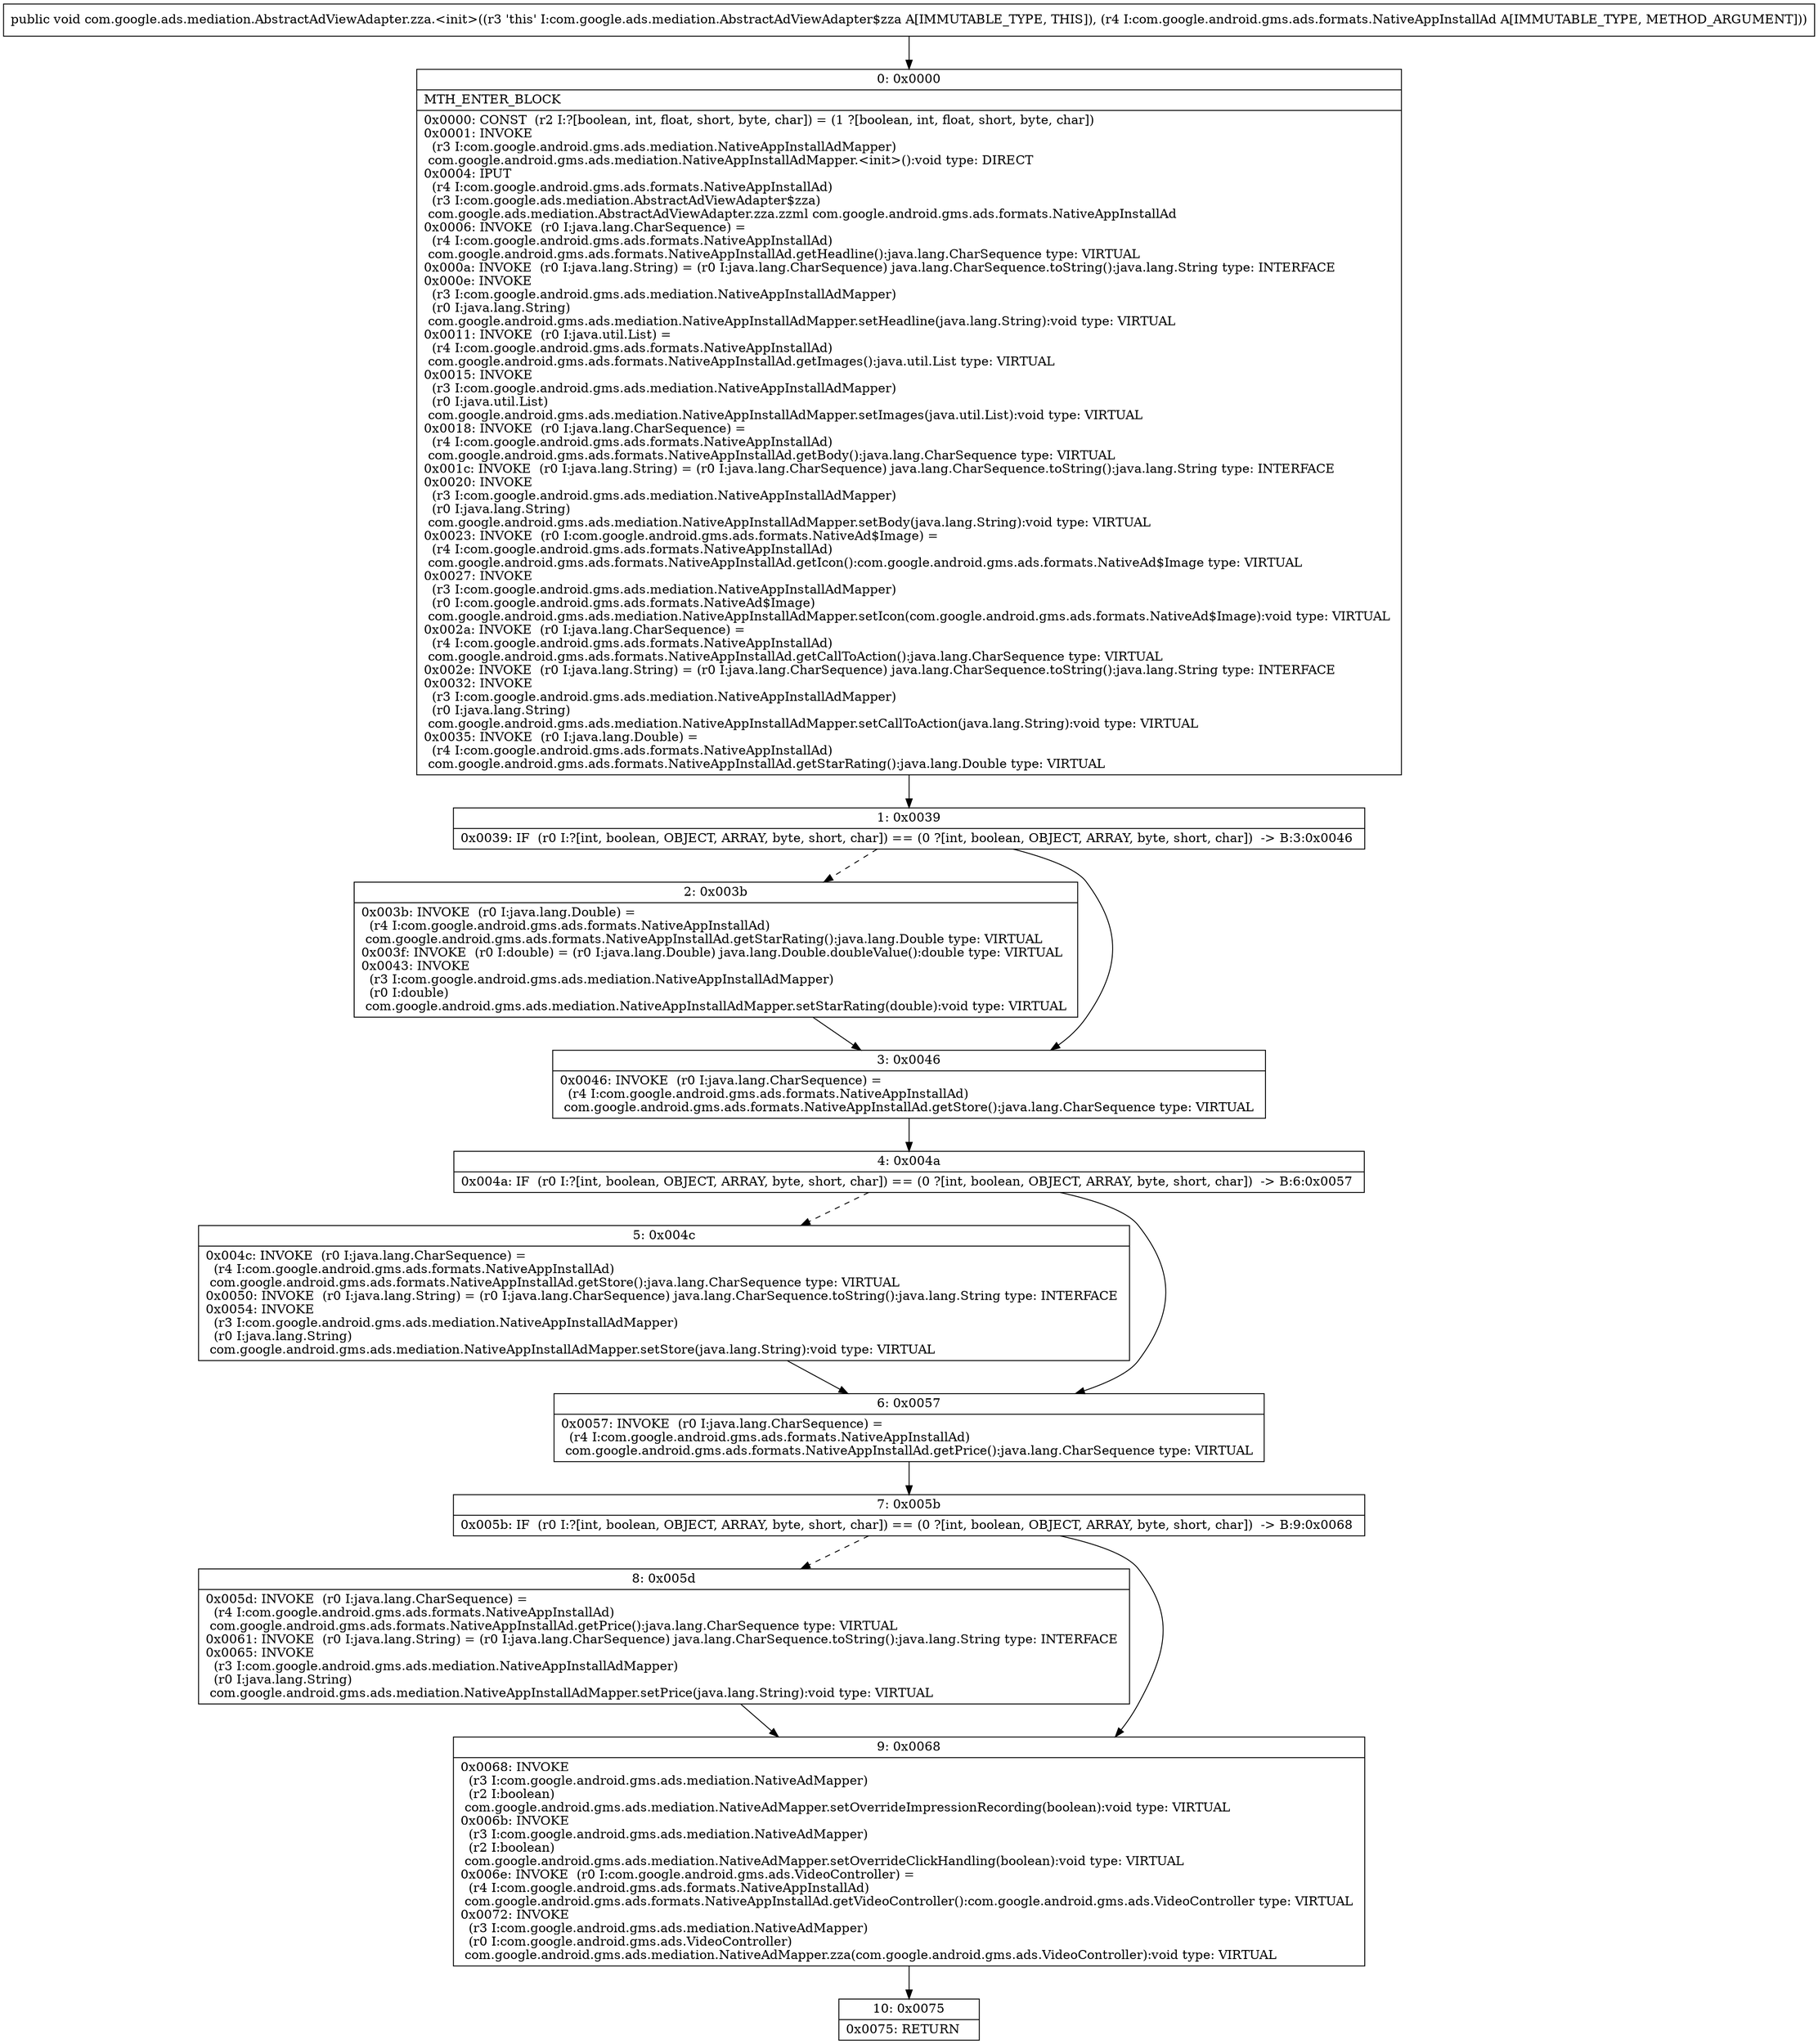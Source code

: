 digraph "CFG forcom.google.ads.mediation.AbstractAdViewAdapter.zza.\<init\>(Lcom\/google\/android\/gms\/ads\/formats\/NativeAppInstallAd;)V" {
Node_0 [shape=record,label="{0\:\ 0x0000|MTH_ENTER_BLOCK\l|0x0000: CONST  (r2 I:?[boolean, int, float, short, byte, char]) = (1 ?[boolean, int, float, short, byte, char]) \l0x0001: INVOKE  \l  (r3 I:com.google.android.gms.ads.mediation.NativeAppInstallAdMapper)\l com.google.android.gms.ads.mediation.NativeAppInstallAdMapper.\<init\>():void type: DIRECT \l0x0004: IPUT  \l  (r4 I:com.google.android.gms.ads.formats.NativeAppInstallAd)\l  (r3 I:com.google.ads.mediation.AbstractAdViewAdapter$zza)\l com.google.ads.mediation.AbstractAdViewAdapter.zza.zzml com.google.android.gms.ads.formats.NativeAppInstallAd \l0x0006: INVOKE  (r0 I:java.lang.CharSequence) = \l  (r4 I:com.google.android.gms.ads.formats.NativeAppInstallAd)\l com.google.android.gms.ads.formats.NativeAppInstallAd.getHeadline():java.lang.CharSequence type: VIRTUAL \l0x000a: INVOKE  (r0 I:java.lang.String) = (r0 I:java.lang.CharSequence) java.lang.CharSequence.toString():java.lang.String type: INTERFACE \l0x000e: INVOKE  \l  (r3 I:com.google.android.gms.ads.mediation.NativeAppInstallAdMapper)\l  (r0 I:java.lang.String)\l com.google.android.gms.ads.mediation.NativeAppInstallAdMapper.setHeadline(java.lang.String):void type: VIRTUAL \l0x0011: INVOKE  (r0 I:java.util.List) = \l  (r4 I:com.google.android.gms.ads.formats.NativeAppInstallAd)\l com.google.android.gms.ads.formats.NativeAppInstallAd.getImages():java.util.List type: VIRTUAL \l0x0015: INVOKE  \l  (r3 I:com.google.android.gms.ads.mediation.NativeAppInstallAdMapper)\l  (r0 I:java.util.List)\l com.google.android.gms.ads.mediation.NativeAppInstallAdMapper.setImages(java.util.List):void type: VIRTUAL \l0x0018: INVOKE  (r0 I:java.lang.CharSequence) = \l  (r4 I:com.google.android.gms.ads.formats.NativeAppInstallAd)\l com.google.android.gms.ads.formats.NativeAppInstallAd.getBody():java.lang.CharSequence type: VIRTUAL \l0x001c: INVOKE  (r0 I:java.lang.String) = (r0 I:java.lang.CharSequence) java.lang.CharSequence.toString():java.lang.String type: INTERFACE \l0x0020: INVOKE  \l  (r3 I:com.google.android.gms.ads.mediation.NativeAppInstallAdMapper)\l  (r0 I:java.lang.String)\l com.google.android.gms.ads.mediation.NativeAppInstallAdMapper.setBody(java.lang.String):void type: VIRTUAL \l0x0023: INVOKE  (r0 I:com.google.android.gms.ads.formats.NativeAd$Image) = \l  (r4 I:com.google.android.gms.ads.formats.NativeAppInstallAd)\l com.google.android.gms.ads.formats.NativeAppInstallAd.getIcon():com.google.android.gms.ads.formats.NativeAd$Image type: VIRTUAL \l0x0027: INVOKE  \l  (r3 I:com.google.android.gms.ads.mediation.NativeAppInstallAdMapper)\l  (r0 I:com.google.android.gms.ads.formats.NativeAd$Image)\l com.google.android.gms.ads.mediation.NativeAppInstallAdMapper.setIcon(com.google.android.gms.ads.formats.NativeAd$Image):void type: VIRTUAL \l0x002a: INVOKE  (r0 I:java.lang.CharSequence) = \l  (r4 I:com.google.android.gms.ads.formats.NativeAppInstallAd)\l com.google.android.gms.ads.formats.NativeAppInstallAd.getCallToAction():java.lang.CharSequence type: VIRTUAL \l0x002e: INVOKE  (r0 I:java.lang.String) = (r0 I:java.lang.CharSequence) java.lang.CharSequence.toString():java.lang.String type: INTERFACE \l0x0032: INVOKE  \l  (r3 I:com.google.android.gms.ads.mediation.NativeAppInstallAdMapper)\l  (r0 I:java.lang.String)\l com.google.android.gms.ads.mediation.NativeAppInstallAdMapper.setCallToAction(java.lang.String):void type: VIRTUAL \l0x0035: INVOKE  (r0 I:java.lang.Double) = \l  (r4 I:com.google.android.gms.ads.formats.NativeAppInstallAd)\l com.google.android.gms.ads.formats.NativeAppInstallAd.getStarRating():java.lang.Double type: VIRTUAL \l}"];
Node_1 [shape=record,label="{1\:\ 0x0039|0x0039: IF  (r0 I:?[int, boolean, OBJECT, ARRAY, byte, short, char]) == (0 ?[int, boolean, OBJECT, ARRAY, byte, short, char])  \-\> B:3:0x0046 \l}"];
Node_2 [shape=record,label="{2\:\ 0x003b|0x003b: INVOKE  (r0 I:java.lang.Double) = \l  (r4 I:com.google.android.gms.ads.formats.NativeAppInstallAd)\l com.google.android.gms.ads.formats.NativeAppInstallAd.getStarRating():java.lang.Double type: VIRTUAL \l0x003f: INVOKE  (r0 I:double) = (r0 I:java.lang.Double) java.lang.Double.doubleValue():double type: VIRTUAL \l0x0043: INVOKE  \l  (r3 I:com.google.android.gms.ads.mediation.NativeAppInstallAdMapper)\l  (r0 I:double)\l com.google.android.gms.ads.mediation.NativeAppInstallAdMapper.setStarRating(double):void type: VIRTUAL \l}"];
Node_3 [shape=record,label="{3\:\ 0x0046|0x0046: INVOKE  (r0 I:java.lang.CharSequence) = \l  (r4 I:com.google.android.gms.ads.formats.NativeAppInstallAd)\l com.google.android.gms.ads.formats.NativeAppInstallAd.getStore():java.lang.CharSequence type: VIRTUAL \l}"];
Node_4 [shape=record,label="{4\:\ 0x004a|0x004a: IF  (r0 I:?[int, boolean, OBJECT, ARRAY, byte, short, char]) == (0 ?[int, boolean, OBJECT, ARRAY, byte, short, char])  \-\> B:6:0x0057 \l}"];
Node_5 [shape=record,label="{5\:\ 0x004c|0x004c: INVOKE  (r0 I:java.lang.CharSequence) = \l  (r4 I:com.google.android.gms.ads.formats.NativeAppInstallAd)\l com.google.android.gms.ads.formats.NativeAppInstallAd.getStore():java.lang.CharSequence type: VIRTUAL \l0x0050: INVOKE  (r0 I:java.lang.String) = (r0 I:java.lang.CharSequence) java.lang.CharSequence.toString():java.lang.String type: INTERFACE \l0x0054: INVOKE  \l  (r3 I:com.google.android.gms.ads.mediation.NativeAppInstallAdMapper)\l  (r0 I:java.lang.String)\l com.google.android.gms.ads.mediation.NativeAppInstallAdMapper.setStore(java.lang.String):void type: VIRTUAL \l}"];
Node_6 [shape=record,label="{6\:\ 0x0057|0x0057: INVOKE  (r0 I:java.lang.CharSequence) = \l  (r4 I:com.google.android.gms.ads.formats.NativeAppInstallAd)\l com.google.android.gms.ads.formats.NativeAppInstallAd.getPrice():java.lang.CharSequence type: VIRTUAL \l}"];
Node_7 [shape=record,label="{7\:\ 0x005b|0x005b: IF  (r0 I:?[int, boolean, OBJECT, ARRAY, byte, short, char]) == (0 ?[int, boolean, OBJECT, ARRAY, byte, short, char])  \-\> B:9:0x0068 \l}"];
Node_8 [shape=record,label="{8\:\ 0x005d|0x005d: INVOKE  (r0 I:java.lang.CharSequence) = \l  (r4 I:com.google.android.gms.ads.formats.NativeAppInstallAd)\l com.google.android.gms.ads.formats.NativeAppInstallAd.getPrice():java.lang.CharSequence type: VIRTUAL \l0x0061: INVOKE  (r0 I:java.lang.String) = (r0 I:java.lang.CharSequence) java.lang.CharSequence.toString():java.lang.String type: INTERFACE \l0x0065: INVOKE  \l  (r3 I:com.google.android.gms.ads.mediation.NativeAppInstallAdMapper)\l  (r0 I:java.lang.String)\l com.google.android.gms.ads.mediation.NativeAppInstallAdMapper.setPrice(java.lang.String):void type: VIRTUAL \l}"];
Node_9 [shape=record,label="{9\:\ 0x0068|0x0068: INVOKE  \l  (r3 I:com.google.android.gms.ads.mediation.NativeAdMapper)\l  (r2 I:boolean)\l com.google.android.gms.ads.mediation.NativeAdMapper.setOverrideImpressionRecording(boolean):void type: VIRTUAL \l0x006b: INVOKE  \l  (r3 I:com.google.android.gms.ads.mediation.NativeAdMapper)\l  (r2 I:boolean)\l com.google.android.gms.ads.mediation.NativeAdMapper.setOverrideClickHandling(boolean):void type: VIRTUAL \l0x006e: INVOKE  (r0 I:com.google.android.gms.ads.VideoController) = \l  (r4 I:com.google.android.gms.ads.formats.NativeAppInstallAd)\l com.google.android.gms.ads.formats.NativeAppInstallAd.getVideoController():com.google.android.gms.ads.VideoController type: VIRTUAL \l0x0072: INVOKE  \l  (r3 I:com.google.android.gms.ads.mediation.NativeAdMapper)\l  (r0 I:com.google.android.gms.ads.VideoController)\l com.google.android.gms.ads.mediation.NativeAdMapper.zza(com.google.android.gms.ads.VideoController):void type: VIRTUAL \l}"];
Node_10 [shape=record,label="{10\:\ 0x0075|0x0075: RETURN   \l}"];
MethodNode[shape=record,label="{public void com.google.ads.mediation.AbstractAdViewAdapter.zza.\<init\>((r3 'this' I:com.google.ads.mediation.AbstractAdViewAdapter$zza A[IMMUTABLE_TYPE, THIS]), (r4 I:com.google.android.gms.ads.formats.NativeAppInstallAd A[IMMUTABLE_TYPE, METHOD_ARGUMENT])) }"];
MethodNode -> Node_0;
Node_0 -> Node_1;
Node_1 -> Node_2[style=dashed];
Node_1 -> Node_3;
Node_2 -> Node_3;
Node_3 -> Node_4;
Node_4 -> Node_5[style=dashed];
Node_4 -> Node_6;
Node_5 -> Node_6;
Node_6 -> Node_7;
Node_7 -> Node_8[style=dashed];
Node_7 -> Node_9;
Node_8 -> Node_9;
Node_9 -> Node_10;
}

